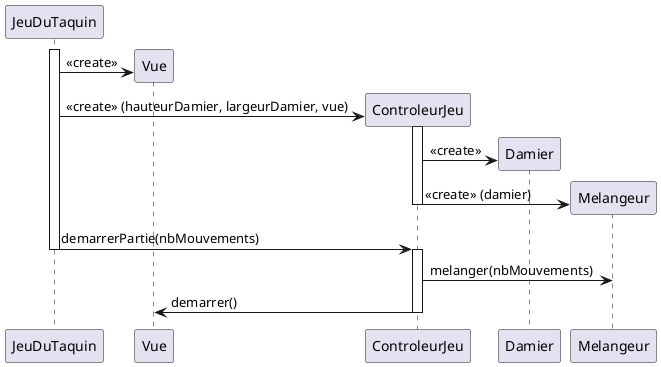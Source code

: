 @startuml DiagSeqPrincipal

' Présente l'initialisation nécessaire au tout démarrage du jeu

activate JeuDuTaquin

JeuDuTaquin -> Vue ** : << create >>

JeuDuTaquin -> ControleurJeu ** : << create >> (hauteurDamier, largeurDamier, vue)
activate ControleurJeu

ControleurJeu -> Damier ** : << create >>

ControleurJeu -> Melangeur ** : << create >> (damier)
deactivate ControleurJeu

JeuDuTaquin -> ControleurJeu : demarrerPartie(nbMouvements)
deactivate JeuDuTaquin

activate ControleurJeu


ControleurJeu -> Melangeur : melanger(nbMouvements)

ControleurJeu -> Vue : demarrer()
deactivate ControleurJeu
